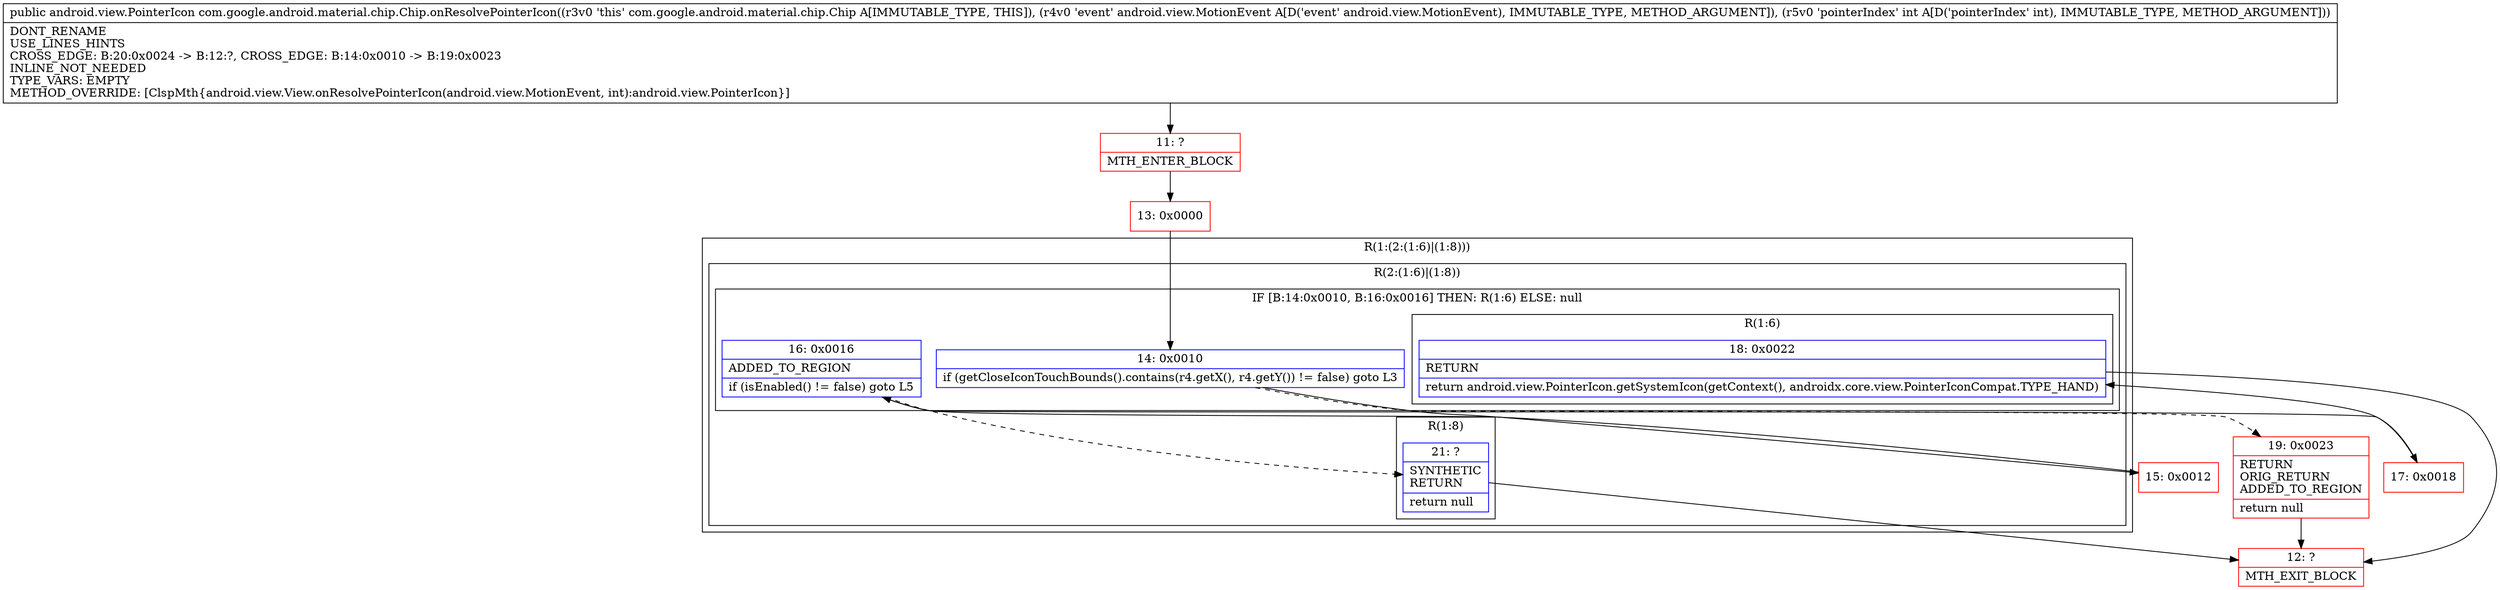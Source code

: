 digraph "CFG forcom.google.android.material.chip.Chip.onResolvePointerIcon(Landroid\/view\/MotionEvent;I)Landroid\/view\/PointerIcon;" {
subgraph cluster_Region_224719731 {
label = "R(1:(2:(1:6)|(1:8)))";
node [shape=record,color=blue];
subgraph cluster_Region_637789333 {
label = "R(2:(1:6)|(1:8))";
node [shape=record,color=blue];
subgraph cluster_IfRegion_769190254 {
label = "IF [B:14:0x0010, B:16:0x0016] THEN: R(1:6) ELSE: null";
node [shape=record,color=blue];
Node_14 [shape=record,label="{14\:\ 0x0010|if (getCloseIconTouchBounds().contains(r4.getX(), r4.getY()) != false) goto L3\l}"];
Node_16 [shape=record,label="{16\:\ 0x0016|ADDED_TO_REGION\l|if (isEnabled() != false) goto L5\l}"];
subgraph cluster_Region_917821016 {
label = "R(1:6)";
node [shape=record,color=blue];
Node_18 [shape=record,label="{18\:\ 0x0022|RETURN\l|return android.view.PointerIcon.getSystemIcon(getContext(), androidx.core.view.PointerIconCompat.TYPE_HAND)\l}"];
}
}
subgraph cluster_Region_484529302 {
label = "R(1:8)";
node [shape=record,color=blue];
Node_21 [shape=record,label="{21\:\ ?|SYNTHETIC\lRETURN\l|return null\l}"];
}
}
}
Node_11 [shape=record,color=red,label="{11\:\ ?|MTH_ENTER_BLOCK\l}"];
Node_13 [shape=record,color=red,label="{13\:\ 0x0000}"];
Node_15 [shape=record,color=red,label="{15\:\ 0x0012}"];
Node_17 [shape=record,color=red,label="{17\:\ 0x0018}"];
Node_12 [shape=record,color=red,label="{12\:\ ?|MTH_EXIT_BLOCK\l}"];
Node_19 [shape=record,color=red,label="{19\:\ 0x0023|RETURN\lORIG_RETURN\lADDED_TO_REGION\l|return null\l}"];
MethodNode[shape=record,label="{public android.view.PointerIcon com.google.android.material.chip.Chip.onResolvePointerIcon((r3v0 'this' com.google.android.material.chip.Chip A[IMMUTABLE_TYPE, THIS]), (r4v0 'event' android.view.MotionEvent A[D('event' android.view.MotionEvent), IMMUTABLE_TYPE, METHOD_ARGUMENT]), (r5v0 'pointerIndex' int A[D('pointerIndex' int), IMMUTABLE_TYPE, METHOD_ARGUMENT]))  | DONT_RENAME\lUSE_LINES_HINTS\lCROSS_EDGE: B:20:0x0024 \-\> B:12:?, CROSS_EDGE: B:14:0x0010 \-\> B:19:0x0023\lINLINE_NOT_NEEDED\lTYPE_VARS: EMPTY\lMETHOD_OVERRIDE: [ClspMth\{android.view.View.onResolvePointerIcon(android.view.MotionEvent, int):android.view.PointerIcon\}]\l}"];
MethodNode -> Node_11;Node_14 -> Node_15;
Node_14 -> Node_19[style=dashed];
Node_16 -> Node_17;
Node_16 -> Node_21[style=dashed];
Node_18 -> Node_12;
Node_21 -> Node_12;
Node_11 -> Node_13;
Node_13 -> Node_14;
Node_15 -> Node_16;
Node_17 -> Node_18;
Node_19 -> Node_12;
}


